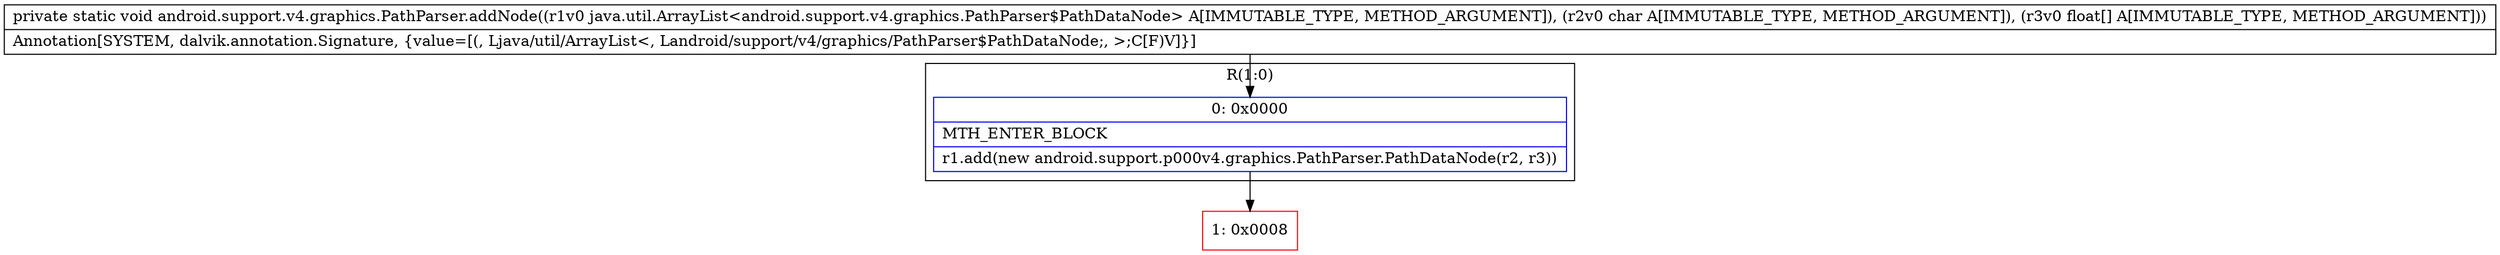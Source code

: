 digraph "CFG forandroid.support.v4.graphics.PathParser.addNode(Ljava\/util\/ArrayList;C[F)V" {
subgraph cluster_Region_1830815570 {
label = "R(1:0)";
node [shape=record,color=blue];
Node_0 [shape=record,label="{0\:\ 0x0000|MTH_ENTER_BLOCK\l|r1.add(new android.support.p000v4.graphics.PathParser.PathDataNode(r2, r3))\l}"];
}
Node_1 [shape=record,color=red,label="{1\:\ 0x0008}"];
MethodNode[shape=record,label="{private static void android.support.v4.graphics.PathParser.addNode((r1v0 java.util.ArrayList\<android.support.v4.graphics.PathParser$PathDataNode\> A[IMMUTABLE_TYPE, METHOD_ARGUMENT]), (r2v0 char A[IMMUTABLE_TYPE, METHOD_ARGUMENT]), (r3v0 float[] A[IMMUTABLE_TYPE, METHOD_ARGUMENT]))  | Annotation[SYSTEM, dalvik.annotation.Signature, \{value=[(, Ljava\/util\/ArrayList\<, Landroid\/support\/v4\/graphics\/PathParser$PathDataNode;, \>;C[F)V]\}]\l}"];
MethodNode -> Node_0;
Node_0 -> Node_1;
}

